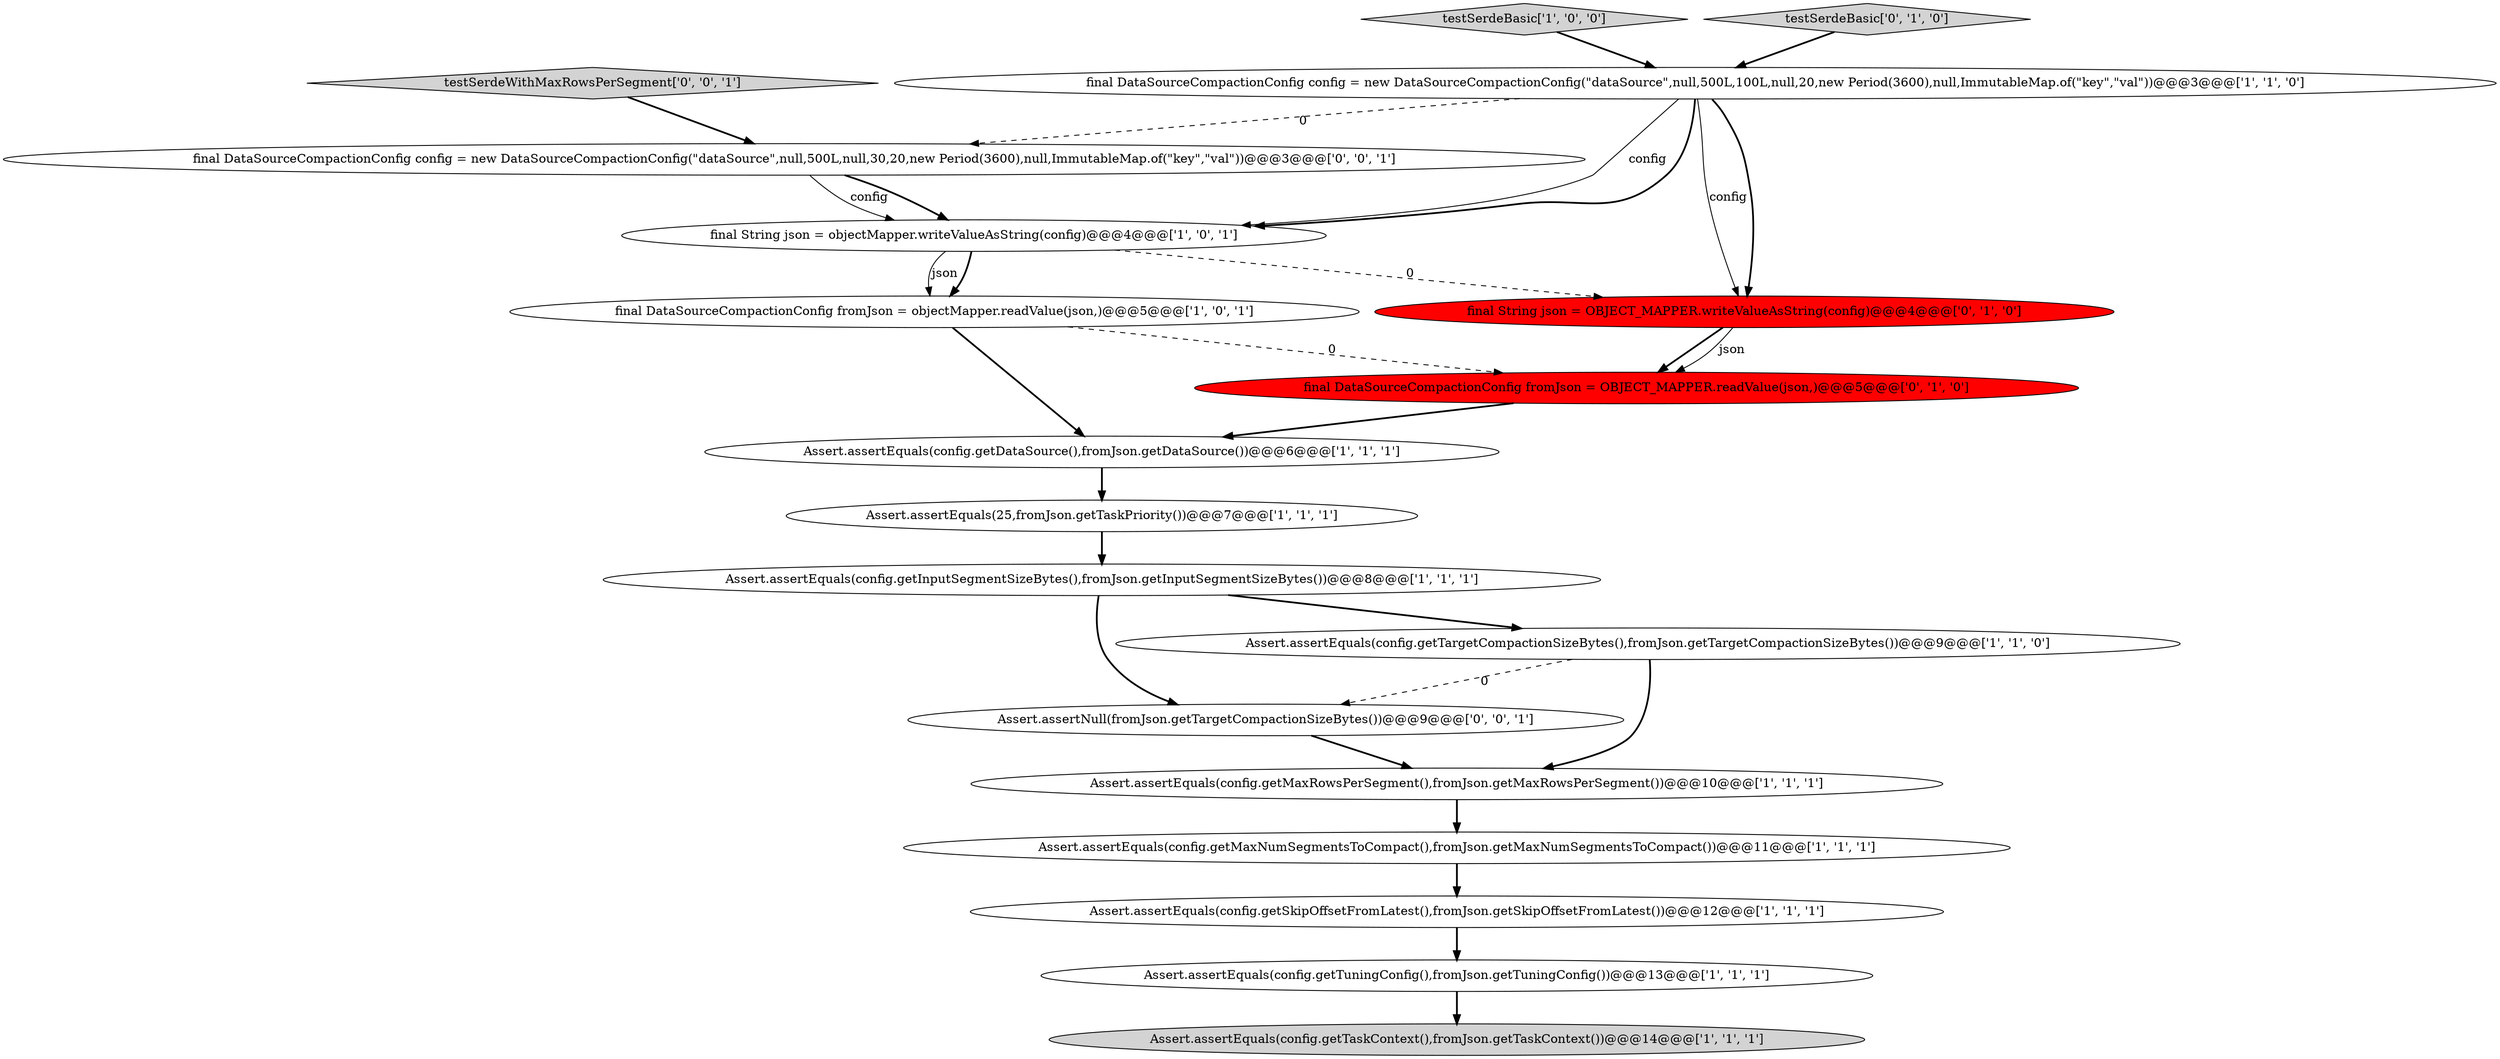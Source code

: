 digraph {
10 [style = filled, label = "Assert.assertEquals(config.getTuningConfig(),fromJson.getTuningConfig())@@@13@@@['1', '1', '1']", fillcolor = white, shape = ellipse image = "AAA0AAABBB1BBB"];
9 [style = filled, label = "final DataSourceCompactionConfig config = new DataSourceCompactionConfig(\"dataSource\",null,500L,100L,null,20,new Period(3600),null,ImmutableMap.of(\"key\",\"val\"))@@@3@@@['1', '1', '0']", fillcolor = white, shape = ellipse image = "AAA0AAABBB1BBB"];
4 [style = filled, label = "Assert.assertEquals(config.getInputSegmentSizeBytes(),fromJson.getInputSegmentSizeBytes())@@@8@@@['1', '1', '1']", fillcolor = white, shape = ellipse image = "AAA0AAABBB1BBB"];
5 [style = filled, label = "final String json = objectMapper.writeValueAsString(config)@@@4@@@['1', '0', '1']", fillcolor = white, shape = ellipse image = "AAA0AAABBB1BBB"];
8 [style = filled, label = "Assert.assertEquals(config.getSkipOffsetFromLatest(),fromJson.getSkipOffsetFromLatest())@@@12@@@['1', '1', '1']", fillcolor = white, shape = ellipse image = "AAA0AAABBB1BBB"];
18 [style = filled, label = "Assert.assertNull(fromJson.getTargetCompactionSizeBytes())@@@9@@@['0', '0', '1']", fillcolor = white, shape = ellipse image = "AAA0AAABBB3BBB"];
13 [style = filled, label = "final DataSourceCompactionConfig fromJson = OBJECT_MAPPER.readValue(json,)@@@5@@@['0', '1', '0']", fillcolor = red, shape = ellipse image = "AAA1AAABBB2BBB"];
0 [style = filled, label = "Assert.assertEquals(config.getTaskContext(),fromJson.getTaskContext())@@@14@@@['1', '1', '1']", fillcolor = lightgray, shape = ellipse image = "AAA0AAABBB1BBB"];
6 [style = filled, label = "final DataSourceCompactionConfig fromJson = objectMapper.readValue(json,)@@@5@@@['1', '0', '1']", fillcolor = white, shape = ellipse image = "AAA0AAABBB1BBB"];
17 [style = filled, label = "testSerdeWithMaxRowsPerSegment['0', '0', '1']", fillcolor = lightgray, shape = diamond image = "AAA0AAABBB3BBB"];
2 [style = filled, label = "Assert.assertEquals(config.getMaxNumSegmentsToCompact(),fromJson.getMaxNumSegmentsToCompact())@@@11@@@['1', '1', '1']", fillcolor = white, shape = ellipse image = "AAA0AAABBB1BBB"];
1 [style = filled, label = "testSerdeBasic['1', '0', '0']", fillcolor = lightgray, shape = diamond image = "AAA0AAABBB1BBB"];
11 [style = filled, label = "Assert.assertEquals(config.getDataSource(),fromJson.getDataSource())@@@6@@@['1', '1', '1']", fillcolor = white, shape = ellipse image = "AAA0AAABBB1BBB"];
3 [style = filled, label = "Assert.assertEquals(25,fromJson.getTaskPriority())@@@7@@@['1', '1', '1']", fillcolor = white, shape = ellipse image = "AAA0AAABBB1BBB"];
14 [style = filled, label = "testSerdeBasic['0', '1', '0']", fillcolor = lightgray, shape = diamond image = "AAA0AAABBB2BBB"];
12 [style = filled, label = "Assert.assertEquals(config.getTargetCompactionSizeBytes(),fromJson.getTargetCompactionSizeBytes())@@@9@@@['1', '1', '0']", fillcolor = white, shape = ellipse image = "AAA0AAABBB1BBB"];
16 [style = filled, label = "final DataSourceCompactionConfig config = new DataSourceCompactionConfig(\"dataSource\",null,500L,null,30,20,new Period(3600),null,ImmutableMap.of(\"key\",\"val\"))@@@3@@@['0', '0', '1']", fillcolor = white, shape = ellipse image = "AAA0AAABBB3BBB"];
7 [style = filled, label = "Assert.assertEquals(config.getMaxRowsPerSegment(),fromJson.getMaxRowsPerSegment())@@@10@@@['1', '1', '1']", fillcolor = white, shape = ellipse image = "AAA0AAABBB1BBB"];
15 [style = filled, label = "final String json = OBJECT_MAPPER.writeValueAsString(config)@@@4@@@['0', '1', '0']", fillcolor = red, shape = ellipse image = "AAA1AAABBB2BBB"];
8->10 [style = bold, label=""];
15->13 [style = bold, label=""];
9->16 [style = dashed, label="0"];
4->18 [style = bold, label=""];
16->5 [style = solid, label="config"];
15->13 [style = solid, label="json"];
3->4 [style = bold, label=""];
13->11 [style = bold, label=""];
12->7 [style = bold, label=""];
1->9 [style = bold, label=""];
6->13 [style = dashed, label="0"];
5->6 [style = bold, label=""];
5->6 [style = solid, label="json"];
11->3 [style = bold, label=""];
9->5 [style = solid, label="config"];
7->2 [style = bold, label=""];
9->15 [style = bold, label=""];
6->11 [style = bold, label=""];
10->0 [style = bold, label=""];
9->5 [style = bold, label=""];
4->12 [style = bold, label=""];
16->5 [style = bold, label=""];
12->18 [style = dashed, label="0"];
14->9 [style = bold, label=""];
18->7 [style = bold, label=""];
5->15 [style = dashed, label="0"];
9->15 [style = solid, label="config"];
17->16 [style = bold, label=""];
2->8 [style = bold, label=""];
}
